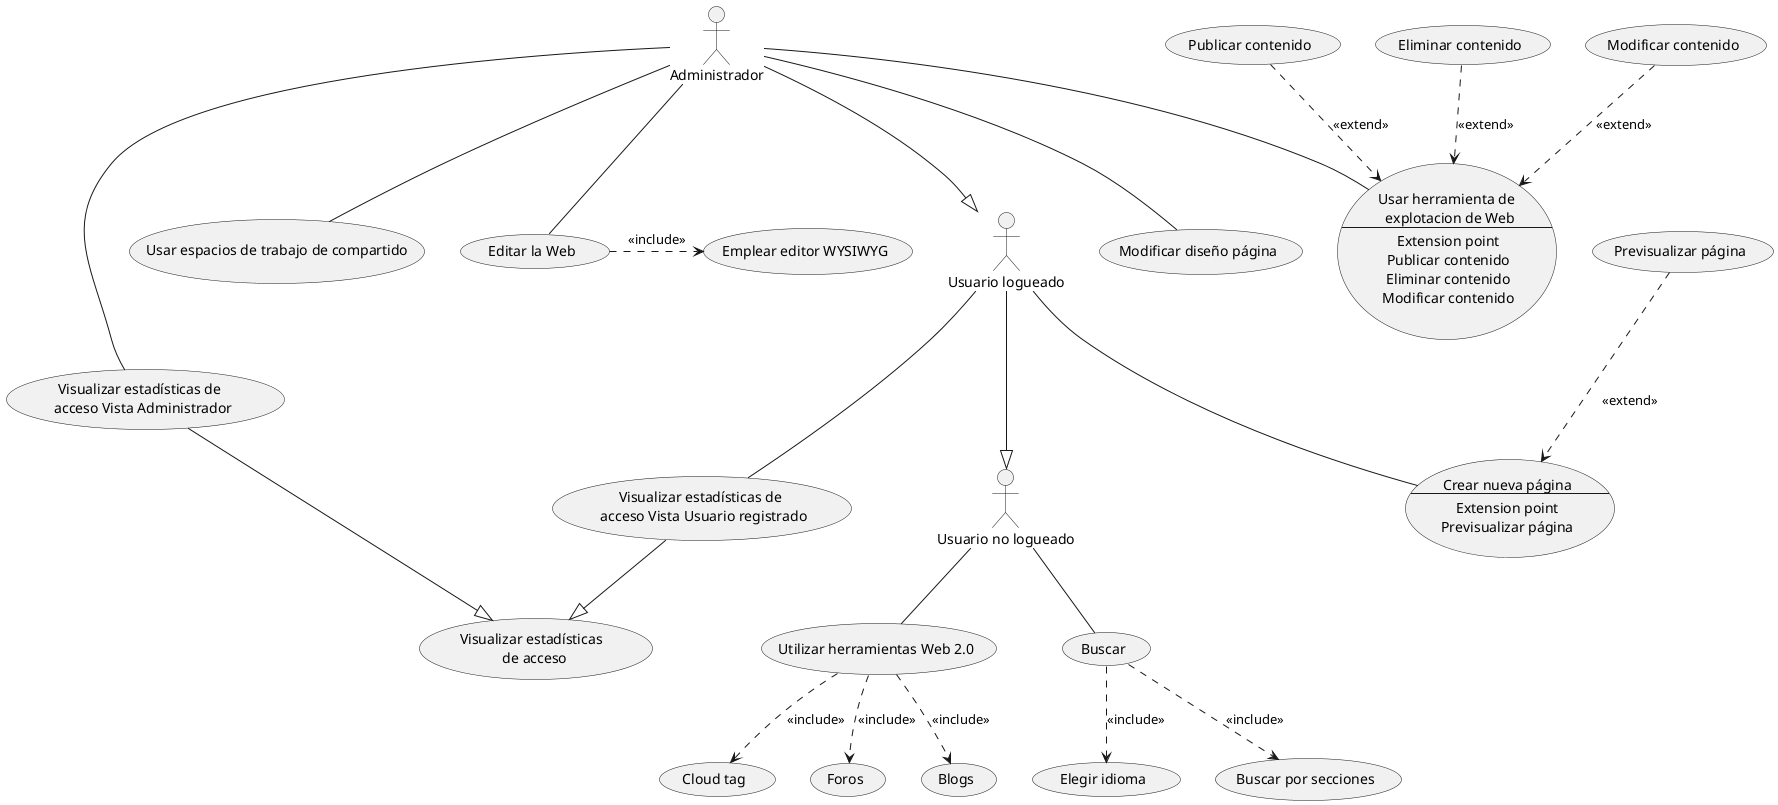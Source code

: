 @startuml Portal
actor UL as "Usuario logueado"
actor UNL as "Usuario no logueado"
actor Administrador


usecase CrearPagina as "Crear nueva página
----
Extension point
Previsualizar página"
usecase HExplotacion as "Usar herramienta de \n explotacion de Web
----
Extension point
Publicar contenido
Eliminar contenido
Modificar contenido"

Administrador--|>UL
UL--|>UNL


Administrador--(Editar la Web)
(Editar la Web).>(Emplear editor WYSIWYG) : <<include>>
Administrador--(Modificar diseño página)
Administrador--HExplotacion 
(Publicar contenido) ..>HExplotacion : <<extend>>
(Eliminar contenido) ..>HExplotacion : <<extend>>
(Modificar contenido) ..>HExplotacion : <<extend>>
Administrador--(Visualizar estadísticas de \n acceso Vista Administrador) 
(Visualizar estadísticas de \n acceso Vista Administrador)--|>(Visualizar estadísticas \n de acceso)
Administrador--(Usar espacios de trabajo de compartido)


UL--CrearPagina
(Previsualizar página)..>CrearPagina: <<extend>>
UL--(Visualizar estadísticas de \n acceso Vista Usuario registrado)
(Visualizar estadísticas de \n acceso Vista Usuario registrado)--|>(Visualizar estadísticas \n de acceso)

UNL--(Utilizar herramientas Web 2.0)
(Utilizar herramientas Web 2.0)..>(Foros) : <<include>>
(Utilizar herramientas Web 2.0)..>(Blogs) : <<include>>
(Utilizar herramientas Web 2.0)..>(Cloud tag) : <<include>>
UNL--(Buscar)
(Buscar)..>(Buscar por secciones) : <<include>>
(Buscar)..>(Elegir idioma) : <<include>>

@enduml